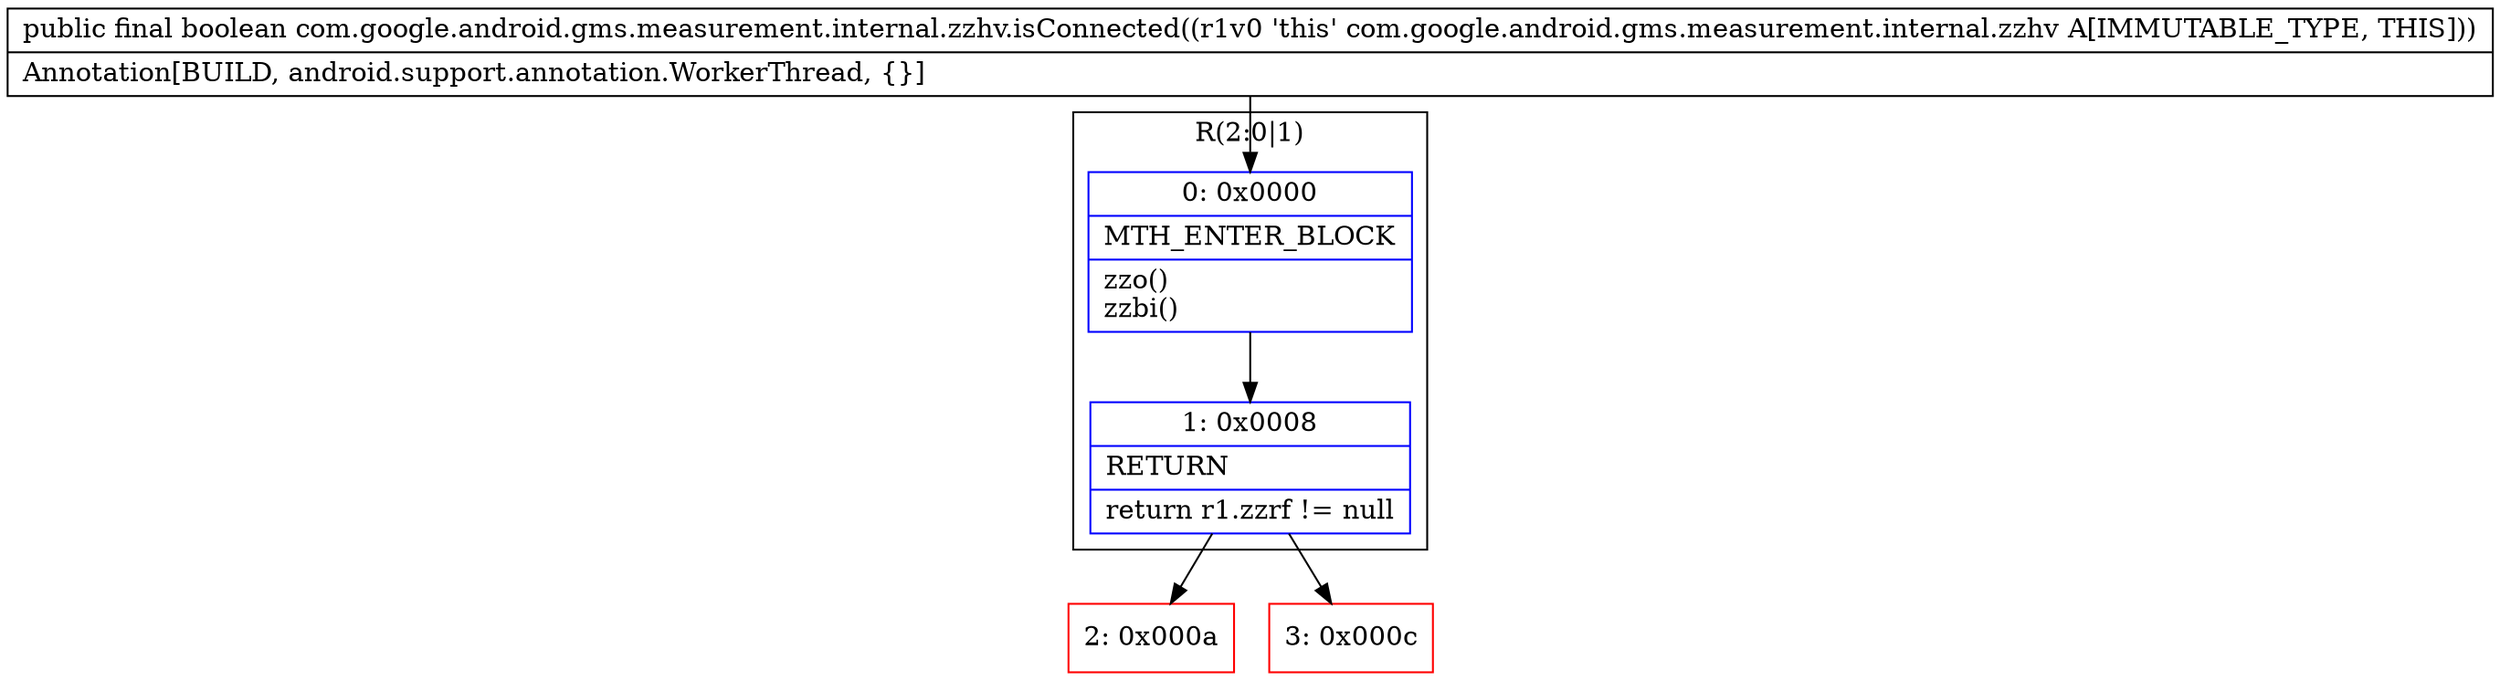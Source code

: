 digraph "CFG forcom.google.android.gms.measurement.internal.zzhv.isConnected()Z" {
subgraph cluster_Region_237009941 {
label = "R(2:0|1)";
node [shape=record,color=blue];
Node_0 [shape=record,label="{0\:\ 0x0000|MTH_ENTER_BLOCK\l|zzo()\lzzbi()\l}"];
Node_1 [shape=record,label="{1\:\ 0x0008|RETURN\l|return r1.zzrf != null\l}"];
}
Node_2 [shape=record,color=red,label="{2\:\ 0x000a}"];
Node_3 [shape=record,color=red,label="{3\:\ 0x000c}"];
MethodNode[shape=record,label="{public final boolean com.google.android.gms.measurement.internal.zzhv.isConnected((r1v0 'this' com.google.android.gms.measurement.internal.zzhv A[IMMUTABLE_TYPE, THIS]))  | Annotation[BUILD, android.support.annotation.WorkerThread, \{\}]\l}"];
MethodNode -> Node_0;
Node_0 -> Node_1;
Node_1 -> Node_2;
Node_1 -> Node_3;
}

